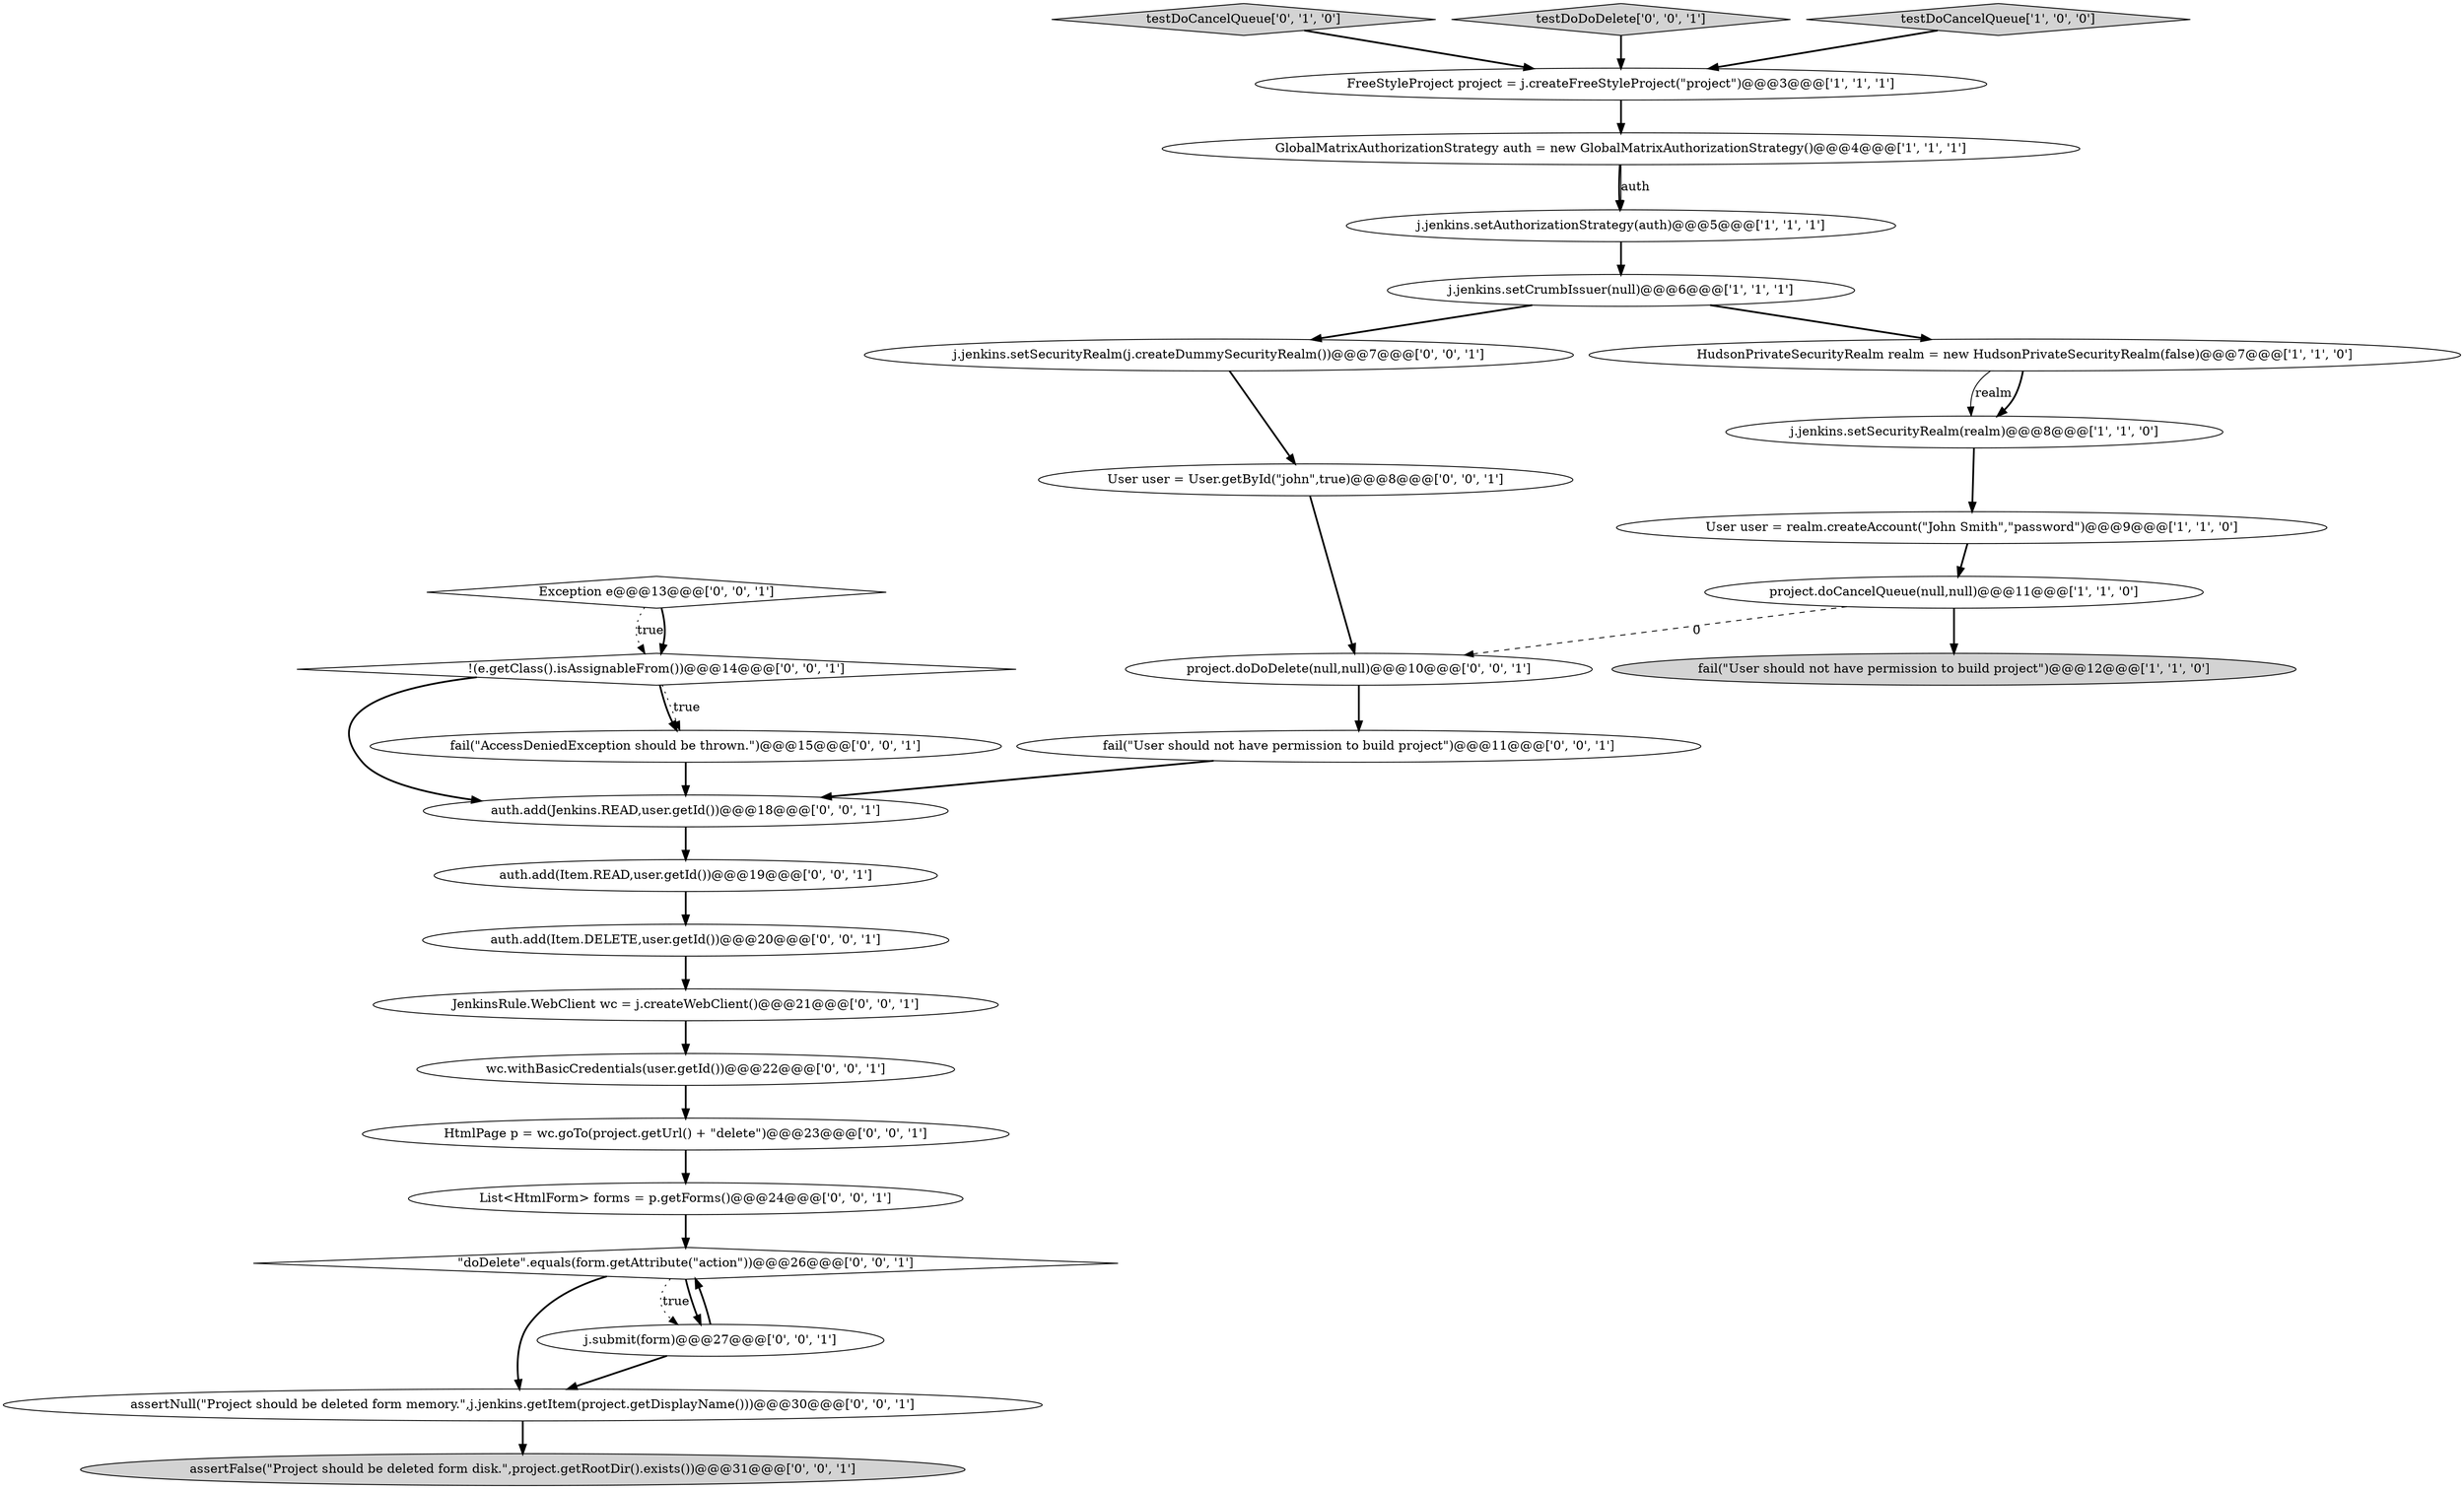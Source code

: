 digraph {
0 [style = filled, label = "j.jenkins.setSecurityRealm(realm)@@@8@@@['1', '1', '0']", fillcolor = white, shape = ellipse image = "AAA0AAABBB1BBB"];
18 [style = filled, label = "j.jenkins.setSecurityRealm(j.createDummySecurityRealm())@@@7@@@['0', '0', '1']", fillcolor = white, shape = ellipse image = "AAA0AAABBB3BBB"];
15 [style = filled, label = "HtmlPage p = wc.goTo(project.getUrl() + \"delete\")@@@23@@@['0', '0', '1']", fillcolor = white, shape = ellipse image = "AAA0AAABBB3BBB"];
25 [style = filled, label = "auth.add(Item.READ,user.getId())@@@19@@@['0', '0', '1']", fillcolor = white, shape = ellipse image = "AAA0AAABBB3BBB"];
19 [style = filled, label = "List<HtmlForm> forms = p.getForms()@@@24@@@['0', '0', '1']", fillcolor = white, shape = ellipse image = "AAA0AAABBB3BBB"];
2 [style = filled, label = "HudsonPrivateSecurityRealm realm = new HudsonPrivateSecurityRealm(false)@@@7@@@['1', '1', '0']", fillcolor = white, shape = ellipse image = "AAA0AAABBB1BBB"];
10 [style = filled, label = "testDoCancelQueue['0', '1', '0']", fillcolor = lightgray, shape = diamond image = "AAA0AAABBB2BBB"];
16 [style = filled, label = "JenkinsRule.WebClient wc = j.createWebClient()@@@21@@@['0', '0', '1']", fillcolor = white, shape = ellipse image = "AAA0AAABBB3BBB"];
29 [style = filled, label = "assertNull(\"Project should be deleted form memory.\",j.jenkins.getItem(project.getDisplayName()))@@@30@@@['0', '0', '1']", fillcolor = white, shape = ellipse image = "AAA0AAABBB3BBB"];
21 [style = filled, label = "fail(\"User should not have permission to build project\")@@@11@@@['0', '0', '1']", fillcolor = white, shape = ellipse image = "AAA0AAABBB3BBB"];
17 [style = filled, label = "wc.withBasicCredentials(user.getId())@@@22@@@['0', '0', '1']", fillcolor = white, shape = ellipse image = "AAA0AAABBB3BBB"];
20 [style = filled, label = "Exception e@@@13@@@['0', '0', '1']", fillcolor = white, shape = diamond image = "AAA0AAABBB3BBB"];
11 [style = filled, label = "!(e.getClass().isAssignableFrom())@@@14@@@['0', '0', '1']", fillcolor = white, shape = diamond image = "AAA0AAABBB3BBB"];
3 [style = filled, label = "GlobalMatrixAuthorizationStrategy auth = new GlobalMatrixAuthorizationStrategy()@@@4@@@['1', '1', '1']", fillcolor = white, shape = ellipse image = "AAA0AAABBB1BBB"];
4 [style = filled, label = "fail(\"User should not have permission to build project\")@@@12@@@['1', '1', '0']", fillcolor = lightgray, shape = ellipse image = "AAA0AAABBB1BBB"];
24 [style = filled, label = "testDoDoDelete['0', '0', '1']", fillcolor = lightgray, shape = diamond image = "AAA0AAABBB3BBB"];
27 [style = filled, label = "assertFalse(\"Project should be deleted form disk.\",project.getRootDir().exists())@@@31@@@['0', '0', '1']", fillcolor = lightgray, shape = ellipse image = "AAA0AAABBB3BBB"];
1 [style = filled, label = "project.doCancelQueue(null,null)@@@11@@@['1', '1', '0']", fillcolor = white, shape = ellipse image = "AAA0AAABBB1BBB"];
26 [style = filled, label = "User user = User.getById(\"john\",true)@@@8@@@['0', '0', '1']", fillcolor = white, shape = ellipse image = "AAA0AAABBB3BBB"];
13 [style = filled, label = "\"doDelete\".equals(form.getAttribute(\"action\"))@@@26@@@['0', '0', '1']", fillcolor = white, shape = diamond image = "AAA0AAABBB3BBB"];
22 [style = filled, label = "auth.add(Jenkins.READ,user.getId())@@@18@@@['0', '0', '1']", fillcolor = white, shape = ellipse image = "AAA0AAABBB3BBB"];
8 [style = filled, label = "testDoCancelQueue['1', '0', '0']", fillcolor = lightgray, shape = diamond image = "AAA0AAABBB1BBB"];
12 [style = filled, label = "auth.add(Item.DELETE,user.getId())@@@20@@@['0', '0', '1']", fillcolor = white, shape = ellipse image = "AAA0AAABBB3BBB"];
14 [style = filled, label = "j.submit(form)@@@27@@@['0', '0', '1']", fillcolor = white, shape = ellipse image = "AAA0AAABBB3BBB"];
28 [style = filled, label = "fail(\"AccessDeniedException should be thrown.\")@@@15@@@['0', '0', '1']", fillcolor = white, shape = ellipse image = "AAA0AAABBB3BBB"];
23 [style = filled, label = "project.doDoDelete(null,null)@@@10@@@['0', '0', '1']", fillcolor = white, shape = ellipse image = "AAA0AAABBB3BBB"];
7 [style = filled, label = "User user = realm.createAccount(\"John Smith\",\"password\")@@@9@@@['1', '1', '0']", fillcolor = white, shape = ellipse image = "AAA0AAABBB1BBB"];
6 [style = filled, label = "j.jenkins.setAuthorizationStrategy(auth)@@@5@@@['1', '1', '1']", fillcolor = white, shape = ellipse image = "AAA0AAABBB1BBB"];
5 [style = filled, label = "FreeStyleProject project = j.createFreeStyleProject(\"project\")@@@3@@@['1', '1', '1']", fillcolor = white, shape = ellipse image = "AAA0AAABBB1BBB"];
9 [style = filled, label = "j.jenkins.setCrumbIssuer(null)@@@6@@@['1', '1', '1']", fillcolor = white, shape = ellipse image = "AAA0AAABBB1BBB"];
5->3 [style = bold, label=""];
11->28 [style = bold, label=""];
22->25 [style = bold, label=""];
1->4 [style = bold, label=""];
7->1 [style = bold, label=""];
20->11 [style = dotted, label="true"];
9->2 [style = bold, label=""];
2->0 [style = solid, label="realm"];
18->26 [style = bold, label=""];
3->6 [style = bold, label=""];
12->16 [style = bold, label=""];
16->17 [style = bold, label=""];
15->19 [style = bold, label=""];
3->6 [style = solid, label="auth"];
24->5 [style = bold, label=""];
0->7 [style = bold, label=""];
29->27 [style = bold, label=""];
13->29 [style = bold, label=""];
2->0 [style = bold, label=""];
9->18 [style = bold, label=""];
10->5 [style = bold, label=""];
19->13 [style = bold, label=""];
8->5 [style = bold, label=""];
23->21 [style = bold, label=""];
25->12 [style = bold, label=""];
21->22 [style = bold, label=""];
26->23 [style = bold, label=""];
17->15 [style = bold, label=""];
14->29 [style = bold, label=""];
11->22 [style = bold, label=""];
11->28 [style = dotted, label="true"];
14->13 [style = bold, label=""];
6->9 [style = bold, label=""];
13->14 [style = dotted, label="true"];
1->23 [style = dashed, label="0"];
13->14 [style = bold, label=""];
28->22 [style = bold, label=""];
20->11 [style = bold, label=""];
}
